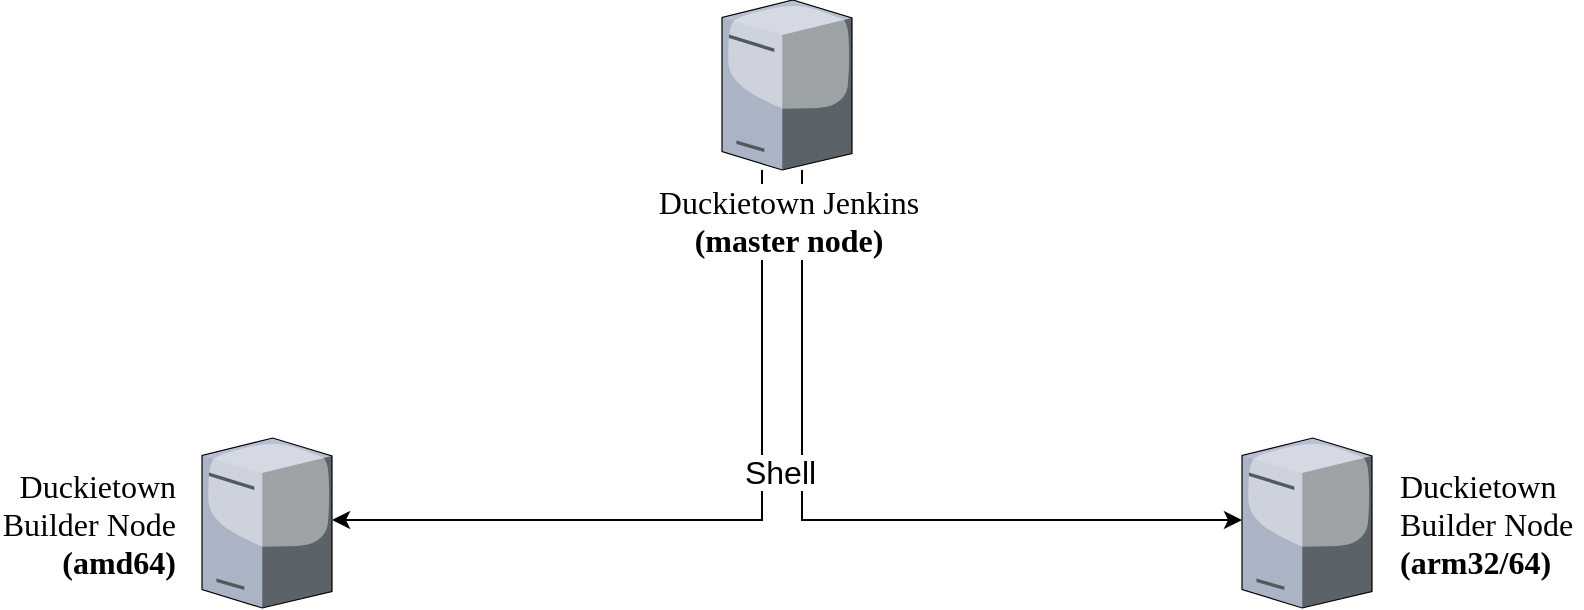 <mxfile version="13.5.4" type="device"><diagram name="Page-1" id="822b0af5-4adb-64df-f703-e8dfc1f81529"><mxGraphModel dx="1353" dy="806" grid="1" gridSize="10" guides="1" tooltips="1" connect="1" arrows="1" fold="1" page="1" pageScale="1" pageWidth="1100" pageHeight="850" background="#ffffff" math="0" shadow="0"><root><mxCell id="0"/><mxCell id="1" parent="0"/><mxCell id="7d933b09d9755ecc-9" value="&lt;span style=&quot;text-align: right&quot;&gt;Duckietown&amp;nbsp;&lt;/span&gt;&lt;br style=&quot;text-align: right&quot;&gt;&lt;span style=&quot;text-align: right&quot;&gt;Builder&amp;nbsp;&lt;/span&gt;&lt;span style=&quot;text-align: right&quot;&gt;Node&amp;nbsp;&lt;/span&gt;&lt;br&gt;&lt;b&gt;(arm32/64)&lt;/b&gt;" style="verticalLabelPosition=middle;aspect=fixed;html=1;verticalAlign=middle;strokeColor=none;shape=mxgraph.citrix.tower_server;rounded=0;shadow=0;comic=0;fontFamily=Verdana;fontSize=16;labelPosition=right;align=left;spacingLeft=12;" parent="1" vertex="1"><mxGeometry x="720" y="339" width="65" height="85" as="geometry"/></mxCell><mxCell id="RGXo1uscGhcn6T7MxgKj-2" value="Duckietown&lt;br&gt;Builder Node&lt;br&gt;&lt;b&gt;(amd64)&lt;/b&gt;" style="verticalLabelPosition=middle;aspect=fixed;html=1;verticalAlign=middle;strokeColor=none;shape=mxgraph.citrix.tower_server;rounded=0;shadow=0;comic=0;fontFamily=Verdana;fontSize=16;labelPosition=left;align=right;spacingLeft=6;spacingRight=12;" parent="1" vertex="1"><mxGeometry x="200" y="339" width="65" height="85" as="geometry"/></mxCell><mxCell id="RGXo1uscGhcn6T7MxgKj-15" style="edgeStyle=orthogonalEdgeStyle;rounded=0;orthogonalLoop=1;jettySize=auto;html=1;fontSize=16;fontColor=#000000;" parent="1" source="RGXo1uscGhcn6T7MxgKj-7" target="7d933b09d9755ecc-9" edge="1"><mxGeometry relative="1" as="geometry"><Array as="points"><mxPoint x="500" y="380"/></Array></mxGeometry></mxCell><mxCell id="RGXo1uscGhcn6T7MxgKj-16" style="edgeStyle=orthogonalEdgeStyle;rounded=0;orthogonalLoop=1;jettySize=auto;html=1;fontSize=16;fontColor=#000000;" parent="1" source="RGXo1uscGhcn6T7MxgKj-7" target="RGXo1uscGhcn6T7MxgKj-2" edge="1"><mxGeometry relative="1" as="geometry"><mxPoint x="310" y="230" as="targetPoint"/><Array as="points"><mxPoint x="480" y="380"/></Array></mxGeometry></mxCell><mxCell id="RGXo1uscGhcn6T7MxgKj-7" value="Duckietown Jenkins&lt;br&gt;&lt;b&gt;(master node)&lt;/b&gt;&lt;br&gt;" style="verticalLabelPosition=bottom;aspect=fixed;html=1;verticalAlign=top;strokeColor=none;shape=mxgraph.citrix.tower_server;rounded=0;shadow=0;comic=0;fontFamily=Verdana;fontSize=16;labelBackgroundColor=#ffffff;" parent="1" vertex="1"><mxGeometry x="460" y="120" width="65" height="85" as="geometry"/></mxCell><mxCell id="RGXo1uscGhcn6T7MxgKj-21" value="Shell" style="shape=image;imageAspect=0;aspect=fixed;verticalLabelPosition=bottom;verticalAlign=top;labelBackgroundColor=#ffffff;fillColor=#666666;fontSize=16;image=https://www.duckietown.org/wp-content/uploads/2018/05/duckie2-300x270.png;fontColor=#000000;imageBackground=none;imageBorder=none;strokeWidth=5;" parent="1" vertex="1"><mxGeometry x="454.26" y="277" width="70" height="63" as="geometry"/></mxCell></root></mxGraphModel></diagram></mxfile>